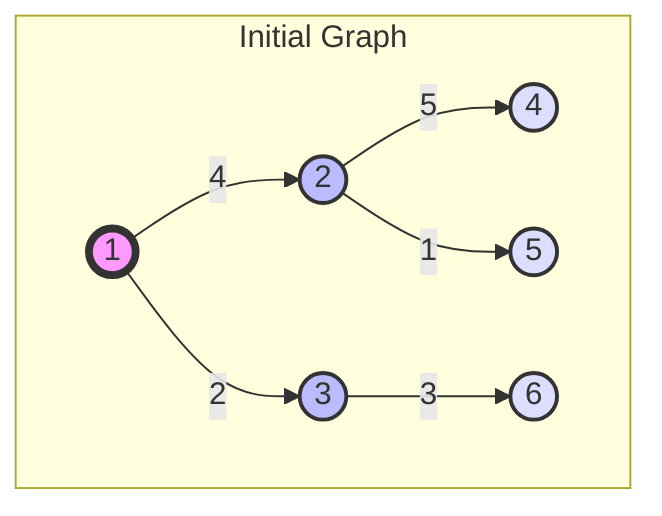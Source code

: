 graph TD
    subgraph Initial Graph
        1((1)) --> |4| 2((2))
        1 --> |2| 3((3))
        2 --> |5| 4((4))
        2 --> |1| 5((5))
        3 --> |3| 6((6))

        style 1 fill:#f9f,stroke:#333,stroke-width:4px
        style 2 fill:#bbf,stroke:#333,stroke-width:2px
        style 3 fill:#bbf,stroke:#333,stroke-width:2px
        style 4 fill:#ddf,stroke:#333,stroke-width:2px
        style 5 fill:#ddf,stroke:#333,stroke-width:2px
        style 6 fill:#ddf,stroke:#333,stroke-width:2px
    end